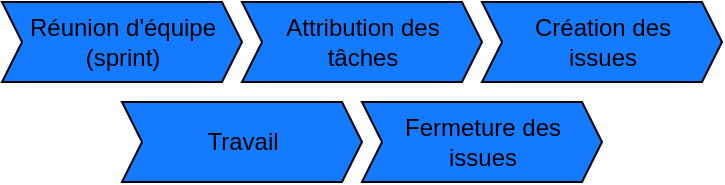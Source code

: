 <mxfile version="14.5.3" type="device"><diagram id="Rzv8eQNzBIcDza6EzCOe" name="Page-1"><mxGraphModel dx="569" dy="321" grid="1" gridSize="10" guides="1" tooltips="1" connect="1" arrows="1" fold="1" page="1" pageScale="1" pageWidth="827" pageHeight="1169" math="0" shadow="0"><root><mxCell id="0"/><mxCell id="1" parent="0"/><mxCell id="52TXzyTFB9pVyNIKdOqK-1" value="&lt;div&gt;Réunion d'équipe &lt;br&gt;&lt;/div&gt;&lt;div&gt;(sprint)&lt;/div&gt;" style="html=1;shadow=0;dashed=0;align=center;verticalAlign=middle;shape=mxgraph.arrows2.arrow;dy=0;dx=10;notch=10;fillColor=#147AFF;" vertex="1" parent="1"><mxGeometry x="40" y="170" width="120" height="40" as="geometry"/></mxCell><mxCell id="52TXzyTFB9pVyNIKdOqK-2" value="&lt;div&gt;Attribution des &lt;br&gt;&lt;/div&gt;&lt;div&gt;tâches&lt;/div&gt;" style="html=1;shadow=0;dashed=0;align=center;verticalAlign=middle;shape=mxgraph.arrows2.arrow;dy=0;dx=10;notch=10;fillColor=#147AFF;" vertex="1" parent="1"><mxGeometry x="160" y="170" width="120" height="40" as="geometry"/></mxCell><mxCell id="52TXzyTFB9pVyNIKdOqK-3" value="&lt;div&gt;Création des &lt;br&gt;&lt;/div&gt;&lt;div&gt;issues&lt;/div&gt;" style="html=1;shadow=0;dashed=0;align=center;verticalAlign=middle;shape=mxgraph.arrows2.arrow;dy=0;dx=10;notch=10;fillColor=#147AFF;" vertex="1" parent="1"><mxGeometry x="280" y="170" width="120" height="40" as="geometry"/></mxCell><mxCell id="52TXzyTFB9pVyNIKdOqK-4" value="Travail" style="html=1;shadow=0;dashed=0;align=center;verticalAlign=middle;shape=mxgraph.arrows2.arrow;dy=0;dx=10;notch=10;fillColor=#147AFF;" vertex="1" parent="1"><mxGeometry x="100" y="220" width="120" height="40" as="geometry"/></mxCell><mxCell id="52TXzyTFB9pVyNIKdOqK-5" value="&lt;div&gt;Fermeture des &lt;br&gt;&lt;/div&gt;&lt;div&gt;issues&lt;/div&gt;" style="html=1;shadow=0;dashed=0;align=center;verticalAlign=middle;shape=mxgraph.arrows2.arrow;dy=0;dx=10;notch=10;fillColor=#147AFF;" vertex="1" parent="1"><mxGeometry x="220" y="220" width="120" height="40" as="geometry"/></mxCell></root></mxGraphModel></diagram></mxfile>